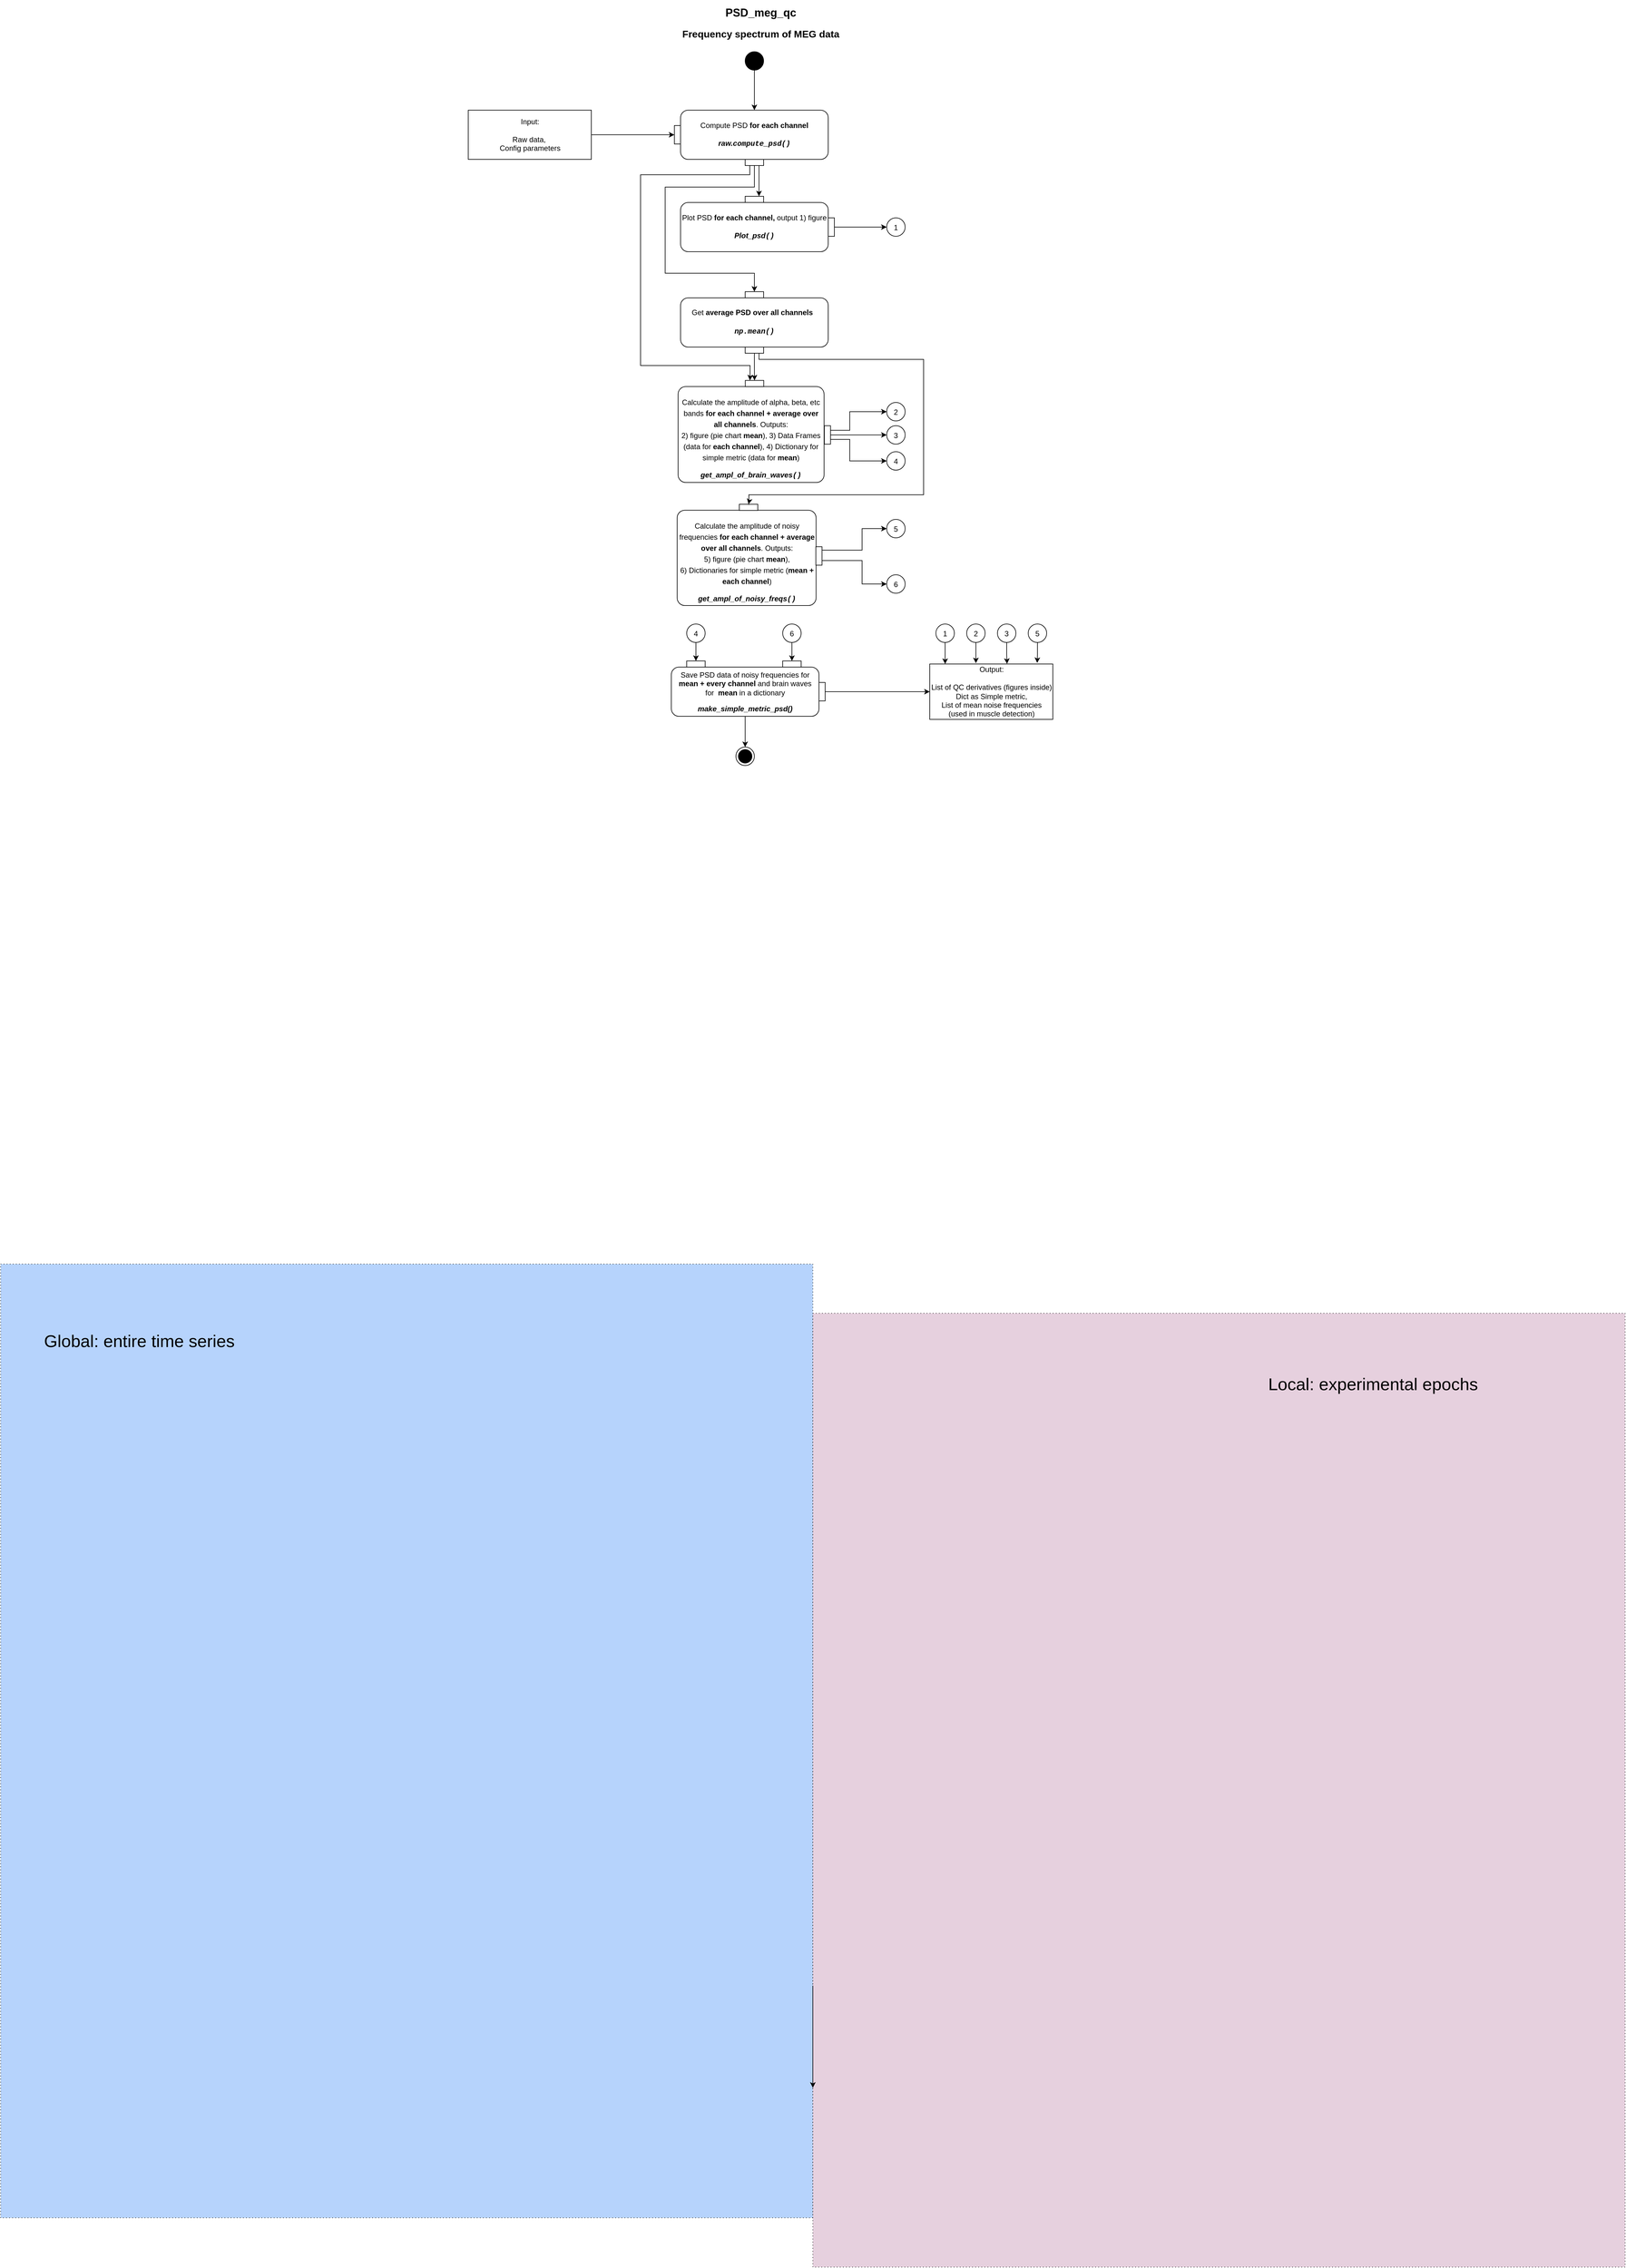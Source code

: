 <mxfile version="20.8.16" type="device"><diagram name="Page-1" id="929967ad-93f9-6ef4-fab6-5d389245f69c"><mxGraphModel dx="2807" dy="1996" grid="1" gridSize="10" guides="1" tooltips="1" connect="1" arrows="1" fold="1" page="0" pageScale="1.5" pageWidth="1169" pageHeight="826" background="none" math="0" shadow="0"><root><mxCell id="0" style=";html=1;"/><mxCell id="1" style=";html=1;" parent="0"/><mxCell id="1672d66443f91eb5-23" value="&lt;font style=&quot;&quot;&gt;&lt;span style=&quot;font-size: 18px;&quot;&gt;PSD_meg_qc&lt;/span&gt;&lt;br&gt;&lt;font style=&quot;font-size: 16px;&quot;&gt;Frequency spectrum of MEG data&lt;/font&gt;&lt;/font&gt;" style="text;strokeColor=none;fillColor=none;html=1;fontSize=28;fontStyle=1;verticalAlign=middle;align=center;fontFamily=Helvetica;" parent="1" vertex="1"><mxGeometry x="210" y="-30" width="1010" height="60" as="geometry"/></mxCell><mxCell id="5kX12h6zAJPrbqQiqlTQ-20" value="" style="rounded=0;whiteSpace=wrap;html=1;dashed=1;dashPattern=1 4;fontSize=18;fillColor=#B6D3FC;movable=1;resizable=1;rotatable=1;deletable=1;editable=1;connectable=1;" parent="1" vertex="1"><mxGeometry x="-520" y="2020" width="1320.0" height="1550.0" as="geometry"/></mxCell><mxCell id="5kX12h6zAJPrbqQiqlTQ-22" value="" style="rounded=0;whiteSpace=wrap;html=1;dashed=1;dashPattern=1 4;fontSize=18;fillColor=#E6D0DE;movable=1;resizable=1;rotatable=1;deletable=1;editable=1;connectable=1;" parent="1" vertex="1"><mxGeometry x="800" y="2100" width="1320" height="1550" as="geometry"/></mxCell><mxCell id="5kX12h6zAJPrbqQiqlTQ-24" value="Global: entire time series" style="text;html=1;align=center;verticalAlign=middle;resizable=0;points=[];autosize=1;strokeColor=none;fillColor=none;fontSize=28;fontFamily=Helvetica;" parent="1" vertex="1"><mxGeometry x="-460" y="2120" width="330" height="50" as="geometry"/></mxCell><mxCell id="5kX12h6zAJPrbqQiqlTQ-25" value="Local: experimental epochs" style="text;html=1;align=center;verticalAlign=middle;resizable=0;points=[];autosize=1;strokeColor=none;fillColor=none;fontSize=28;fontFamily=Helvetica;" parent="1" vertex="1"><mxGeometry x="1530" y="2190" width="360" height="50" as="geometry"/></mxCell><mxCell id="_AQNHTN7oGHshsWPynQ7-29" value="" style="endArrow=classic;html=1;rounded=0;fontSize=18;fontFamily=Helvetica;entryX=0;entryY=0.812;entryDx=0;entryDy=0;entryPerimeter=0;exitX=0;exitY=0.705;exitDx=0;exitDy=0;exitPerimeter=0;" parent="1" source="5kX12h6zAJPrbqQiqlTQ-22" target="5kX12h6zAJPrbqQiqlTQ-22" edge="1"><mxGeometry width="50" height="50" relative="1" as="geometry"><mxPoint x="820" y="1012" as="sourcePoint"/><mxPoint x="830" y="1182" as="targetPoint"/><Array as="points"/></mxGeometry></mxCell><mxCell id="Bhu07w7uQ9w6N7AYjYX2-7" value="" style="edgeStyle=orthogonalEdgeStyle;rounded=0;orthogonalLoop=1;jettySize=auto;html=1;entryX=0.5;entryY=0;entryDx=0;entryDy=0;" edge="1" parent="1" source="Bhu07w7uQ9w6N7AYjYX2-1" target="Bhu07w7uQ9w6N7AYjYX2-9"><mxGeometry relative="1" as="geometry"><mxPoint x="700" y="140" as="targetPoint"/></mxGeometry></mxCell><mxCell id="Bhu07w7uQ9w6N7AYjYX2-1" value="" style="ellipse;fillColor=strokeColor;" vertex="1" parent="1"><mxGeometry x="690" y="50" width="30" height="30" as="geometry"/></mxCell><mxCell id="Bhu07w7uQ9w6N7AYjYX2-18" style="edgeStyle=orthogonalEdgeStyle;rounded=0;orthogonalLoop=1;jettySize=auto;html=1;fontColor=#000000;entryX=0;entryY=0.5;entryDx=0;entryDy=0;" edge="1" parent="1" source="Bhu07w7uQ9w6N7AYjYX2-2" target="Bhu07w7uQ9w6N7AYjYX2-10"><mxGeometry relative="1" as="geometry"><mxPoint x="570" y="190" as="targetPoint"/></mxGeometry></mxCell><mxCell id="Bhu07w7uQ9w6N7AYjYX2-2" value="Input:&lt;br&gt;&lt;br&gt;Raw data,&amp;nbsp;&lt;br&gt;Config parameters&lt;br&gt;" style="html=1;" vertex="1" parent="1"><mxGeometry x="240" y="145" width="200" height="80" as="geometry"/></mxCell><mxCell id="Bhu07w7uQ9w6N7AYjYX2-8" value="" style="group;flipV=1;" vertex="1" connectable="0" parent="1"><mxGeometry x="575" y="145" width="250" height="90" as="geometry"/></mxCell><mxCell id="Bhu07w7uQ9w6N7AYjYX2-9" value="Compute PSD&amp;nbsp;&lt;b style=&quot;border-color: var(--border-color);&quot;&gt;for each channel&lt;/b&gt;&lt;br&gt;&lt;br&gt;&lt;i&gt;&lt;b&gt;raw.&lt;span style=&quot;border-color: var(--border-color); font-family: Menlo, Monaco, &amp;quot;Courier New&amp;quot;, monospace;&quot;&gt;compute_psd()&lt;/span&gt;&lt;/b&gt;&lt;/i&gt;" style="html=1;align=center;verticalAlign=middle;rounded=1;absoluteArcSize=1;arcSize=25;dashed=0;fontFamily=Helvetica;fontSize=12;whiteSpace=wrap;container=0;noLabel=0;imageAlign=center;" vertex="1" parent="Bhu07w7uQ9w6N7AYjYX2-8"><mxGeometry x="10" width="240" height="80" as="geometry"/></mxCell><mxCell id="Bhu07w7uQ9w6N7AYjYX2-10" value="pinIn 2" style="fontStyle=0;labelPosition=left;verticalLabelPosition=middle;align=right;verticalAlign=middle;spacingLeft=2;fontFamily=Helvetica;fontSize=12;flipH=0;resizable=0;container=0;noLabel=1;" vertex="1" parent="Bhu07w7uQ9w6N7AYjYX2-8"><mxGeometry y="25" width="10" height="30" as="geometry"/></mxCell><mxCell id="Bhu07w7uQ9w6N7AYjYX2-11" value="pinIn 1" style="fontStyle=0;labelPosition=center;verticalLabelPosition=top;align=center;verticalAlign=bottom;spacingLeft=2;fontFamily=Helvetica;fontSize=12;resizable=0;container=0;noLabel=1;" vertex="1" parent="Bhu07w7uQ9w6N7AYjYX2-8"><mxGeometry x="115" y="80" width="30" height="10" as="geometry"/></mxCell><mxCell id="Bhu07w7uQ9w6N7AYjYX2-12" value="" style="group;flipV=0;flipH=1;" vertex="1" connectable="0" parent="1"><mxGeometry x="585" y="285" width="250" height="90" as="geometry"/></mxCell><mxCell id="Bhu07w7uQ9w6N7AYjYX2-13" value="Plot PSD &lt;b&gt;for each channel,&amp;nbsp;&lt;/b&gt;output 1) figure&lt;br&gt;&lt;br&gt;&lt;i&gt;&lt;b&gt;&lt;span style=&quot;border-color: var(--border-color);&quot;&gt;Plot_psd&lt;/span&gt;&lt;span style=&quot;border-color: var(--border-color); font-family: Menlo, Monaco, &amp;quot;Courier New&amp;quot;, monospace;&quot;&gt;()&lt;/span&gt;&lt;/b&gt;&lt;/i&gt;" style="html=1;align=center;verticalAlign=middle;rounded=1;absoluteArcSize=1;arcSize=25;dashed=0;fontFamily=Helvetica;fontSize=12;whiteSpace=wrap;container=0;noLabel=0;imageAlign=center;" vertex="1" parent="Bhu07w7uQ9w6N7AYjYX2-12"><mxGeometry y="10" width="240" height="80" as="geometry"/></mxCell><mxCell id="Bhu07w7uQ9w6N7AYjYX2-14" value="pinIn 2" style="fontStyle=0;labelPosition=left;verticalLabelPosition=middle;align=right;verticalAlign=middle;spacingLeft=2;fontFamily=Helvetica;fontSize=12;flipH=0;resizable=0;container=0;noLabel=1;" vertex="1" parent="Bhu07w7uQ9w6N7AYjYX2-12"><mxGeometry x="240" y="35" width="10" height="30" as="geometry"/></mxCell><mxCell id="Bhu07w7uQ9w6N7AYjYX2-15" value="pinIn 1" style="fontStyle=0;labelPosition=center;verticalLabelPosition=top;align=center;verticalAlign=bottom;spacingLeft=2;fontFamily=Helvetica;fontSize=12;resizable=0;container=0;noLabel=1;" vertex="1" parent="Bhu07w7uQ9w6N7AYjYX2-12"><mxGeometry x="105" width="30" height="10" as="geometry"/></mxCell><mxCell id="Bhu07w7uQ9w6N7AYjYX2-16" value="1" style="ellipse;fontColor=#000000;" vertex="1" parent="1"><mxGeometry x="920" y="320" width="30" height="30" as="geometry"/></mxCell><mxCell id="Bhu07w7uQ9w6N7AYjYX2-17" value="" style="edgeStyle=orthogonalEdgeStyle;rounded=0;orthogonalLoop=1;jettySize=auto;html=1;fontColor=#000000;" edge="1" parent="1" source="Bhu07w7uQ9w6N7AYjYX2-14" target="Bhu07w7uQ9w6N7AYjYX2-16"><mxGeometry relative="1" as="geometry"/></mxCell><mxCell id="Bhu07w7uQ9w6N7AYjYX2-19" value="" style="edgeStyle=orthogonalEdgeStyle;rounded=0;orthogonalLoop=1;jettySize=auto;html=1;fontColor=#000000;exitX=0.75;exitY=1;exitDx=0;exitDy=0;entryX=0.75;entryY=0;entryDx=0;entryDy=0;" edge="1" parent="1" source="Bhu07w7uQ9w6N7AYjYX2-11" target="Bhu07w7uQ9w6N7AYjYX2-15"><mxGeometry relative="1" as="geometry"><mxPoint x="720" y="240" as="sourcePoint"/></mxGeometry></mxCell><mxCell id="Bhu07w7uQ9w6N7AYjYX2-20" value="" style="group;fontColor=#000000;" vertex="1" connectable="0" parent="1"><mxGeometry x="585" y="440" width="250" height="100" as="geometry"/></mxCell><mxCell id="Bhu07w7uQ9w6N7AYjYX2-21" value="Get &lt;b&gt;average PSD over all channels&lt;/b&gt;&amp;nbsp;&amp;nbsp;&lt;br&gt;&lt;br&gt;&lt;div style=&quot;font-family: Menlo, Monaco, &amp;quot;Courier New&amp;quot;, monospace; line-height: 18px;&quot;&gt;&lt;i&gt;&lt;b&gt;np.mean()&lt;/b&gt;&lt;/i&gt;&lt;/div&gt;" style="html=1;align=center;verticalAlign=middle;rounded=1;absoluteArcSize=1;arcSize=25;dashed=0;fontFamily=Helvetica;fontSize=12;whiteSpace=wrap;container=0;noLabel=0;imageAlign=center;fontColor=#000000;" vertex="1" parent="Bhu07w7uQ9w6N7AYjYX2-20"><mxGeometry y="10" width="240" height="80" as="geometry"/></mxCell><mxCell id="Bhu07w7uQ9w6N7AYjYX2-22" value="pinOut 2" style="fontStyle=0;labelPosition=center;verticalLabelPosition=bottom;align=center;verticalAlign=top;spacingLeft=2;fontFamily=Helvetica;fontSize=12;resizable=0;container=0;noLabel=1;fontColor=#000000;" vertex="1" parent="Bhu07w7uQ9w6N7AYjYX2-20"><mxGeometry x="105" y="90" width="30" height="10" as="geometry"/></mxCell><mxCell id="Bhu07w7uQ9w6N7AYjYX2-24" value="pinIn 1" style="fontStyle=0;labelPosition=center;verticalLabelPosition=top;align=center;verticalAlign=bottom;spacingLeft=2;fontFamily=Helvetica;fontSize=12;resizable=0;container=0;noLabel=1;fontColor=#000000;" vertex="1" parent="Bhu07w7uQ9w6N7AYjYX2-20"><mxGeometry x="105" width="30" height="10" as="geometry"/></mxCell><mxCell id="Bhu07w7uQ9w6N7AYjYX2-25" style="edgeStyle=orthogonalEdgeStyle;rounded=0;orthogonalLoop=1;jettySize=auto;html=1;exitX=0.5;exitY=1;exitDx=0;exitDy=0;entryX=0.5;entryY=0;entryDx=0;entryDy=0;fontColor=#000000;" edge="1" parent="1" source="Bhu07w7uQ9w6N7AYjYX2-11" target="Bhu07w7uQ9w6N7AYjYX2-24"><mxGeometry relative="1" as="geometry"><Array as="points"><mxPoint x="705" y="270"/><mxPoint x="560" y="270"/><mxPoint x="560" y="410"/><mxPoint x="705" y="410"/></Array></mxGeometry></mxCell><mxCell id="Bhu07w7uQ9w6N7AYjYX2-26" value="" style="group;flipV=0;flipH=1;" vertex="1" connectable="0" parent="1"><mxGeometry x="581" y="580" width="260" height="170" as="geometry"/></mxCell><mxCell id="Bhu07w7uQ9w6N7AYjYX2-27" value="&lt;p style=&quot;line-height: 18px;&quot;&gt;Calculate the amplitude of alpha, beta, etc bands &lt;b&gt;for each channel + average over all channels&lt;/b&gt;. Outputs:&lt;br&gt;2) figure (pie chart &lt;b&gt;mean&lt;/b&gt;), 3) Data Frames (data for &lt;b&gt;each channel&lt;/b&gt;), 4) Dictionary for simple metric (data for &lt;b&gt;mean&lt;/b&gt;)&lt;/p&gt;&lt;i&gt;&lt;b&gt;get_ampl_of_brain_waves&lt;span style=&quot;border-color: var(--border-color); font-family: Menlo, Monaco, &amp;quot;Courier New&amp;quot;, monospace;&quot;&gt;()&lt;/span&gt;&lt;/b&gt;&lt;/i&gt;" style="html=1;align=center;verticalAlign=middle;rounded=1;absoluteArcSize=1;arcSize=25;dashed=0;fontFamily=Helvetica;fontSize=12;whiteSpace=wrap;container=0;noLabel=0;imageAlign=center;" vertex="1" parent="Bhu07w7uQ9w6N7AYjYX2-26"><mxGeometry y="14.163" width="237.262" height="155.837" as="geometry"/></mxCell><mxCell id="Bhu07w7uQ9w6N7AYjYX2-28" value="pinIn 2" style="fontStyle=0;labelPosition=left;verticalLabelPosition=middle;align=right;verticalAlign=middle;spacingLeft=2;fontFamily=Helvetica;fontSize=12;flipH=0;resizable=0;container=0;noLabel=1;" vertex="1" parent="Bhu07w7uQ9w6N7AYjYX2-26"><mxGeometry x="237.737" y="77.771" width="10" height="30" as="geometry"/></mxCell><mxCell id="Bhu07w7uQ9w6N7AYjYX2-29" value="pinIn 1" style="fontStyle=0;labelPosition=center;verticalLabelPosition=top;align=center;verticalAlign=bottom;spacingLeft=2;fontFamily=Helvetica;fontSize=12;resizable=0;container=0;noLabel=1;" vertex="1" parent="Bhu07w7uQ9w6N7AYjYX2-26"><mxGeometry x="109.2" y="4.188" width="30" height="10" as="geometry"/></mxCell><mxCell id="Bhu07w7uQ9w6N7AYjYX2-30" style="edgeStyle=orthogonalEdgeStyle;rounded=0;orthogonalLoop=1;jettySize=auto;html=1;exitX=0.25;exitY=1;exitDx=0;exitDy=0;fontColor=#000000;entryX=0.25;entryY=0;entryDx=0;entryDy=0;" edge="1" parent="1" source="Bhu07w7uQ9w6N7AYjYX2-11" target="Bhu07w7uQ9w6N7AYjYX2-29"><mxGeometry relative="1" as="geometry"><mxPoint x="680" y="580" as="targetPoint"/><Array as="points"><mxPoint x="698" y="250"/><mxPoint x="520" y="250"/><mxPoint x="520" y="560"/><mxPoint x="698" y="560"/><mxPoint x="698" y="580"/></Array></mxGeometry></mxCell><mxCell id="Bhu07w7uQ9w6N7AYjYX2-33" style="edgeStyle=orthogonalEdgeStyle;rounded=0;orthogonalLoop=1;jettySize=auto;html=1;exitX=0.5;exitY=1;exitDx=0;exitDy=0;entryX=0.5;entryY=0;entryDx=0;entryDy=0;fontFamily=Helvetica;fontColor=#000000;" edge="1" parent="1" source="Bhu07w7uQ9w6N7AYjYX2-22" target="Bhu07w7uQ9w6N7AYjYX2-29"><mxGeometry relative="1" as="geometry"/></mxCell><mxCell id="Bhu07w7uQ9w6N7AYjYX2-34" value="2" style="ellipse;fontColor=#000000;" vertex="1" parent="1"><mxGeometry x="920" y="620" width="30" height="30" as="geometry"/></mxCell><mxCell id="Bhu07w7uQ9w6N7AYjYX2-35" value="3" style="ellipse;fontColor=#000000;" vertex="1" parent="1"><mxGeometry x="920" y="657.77" width="30" height="30" as="geometry"/></mxCell><mxCell id="Bhu07w7uQ9w6N7AYjYX2-36" value="4" style="ellipse;fontColor=#000000;" vertex="1" parent="1"><mxGeometry x="920" y="700" width="30" height="30" as="geometry"/></mxCell><mxCell id="Bhu07w7uQ9w6N7AYjYX2-37" value="" style="edgeStyle=orthogonalEdgeStyle;rounded=0;orthogonalLoop=1;jettySize=auto;html=1;fontFamily=Helvetica;fontColor=#000000;" edge="1" parent="1" source="Bhu07w7uQ9w6N7AYjYX2-28" target="Bhu07w7uQ9w6N7AYjYX2-36"><mxGeometry relative="1" as="geometry"><Array as="points"><mxPoint x="860" y="680"/><mxPoint x="860" y="715"/></Array></mxGeometry></mxCell><mxCell id="Bhu07w7uQ9w6N7AYjYX2-39" style="edgeStyle=orthogonalEdgeStyle;rounded=0;orthogonalLoop=1;jettySize=auto;html=1;entryX=0;entryY=0.5;entryDx=0;entryDy=0;fontFamily=Helvetica;fontColor=#000000;" edge="1" parent="1" source="Bhu07w7uQ9w6N7AYjYX2-28" target="Bhu07w7uQ9w6N7AYjYX2-35"><mxGeometry relative="1" as="geometry"/></mxCell><mxCell id="Bhu07w7uQ9w6N7AYjYX2-40" style="edgeStyle=orthogonalEdgeStyle;rounded=0;orthogonalLoop=1;jettySize=auto;html=1;exitX=1;exitY=0.25;exitDx=0;exitDy=0;entryX=0;entryY=0.5;entryDx=0;entryDy=0;fontFamily=Helvetica;fontColor=#000000;" edge="1" parent="1" source="Bhu07w7uQ9w6N7AYjYX2-28" target="Bhu07w7uQ9w6N7AYjYX2-34"><mxGeometry relative="1" as="geometry"><Array as="points"><mxPoint x="860" y="665"/><mxPoint x="860" y="635"/></Array></mxGeometry></mxCell><mxCell id="Bhu07w7uQ9w6N7AYjYX2-41" value="" style="group;flipV=0;flipH=1;" vertex="1" connectable="0" parent="1"><mxGeometry x="579.5" y="780" width="240.5" height="170" as="geometry"/></mxCell><mxCell id="Bhu07w7uQ9w6N7AYjYX2-42" value="&lt;p style=&quot;line-height: 18px;&quot;&gt;Calculate the amplitude of noisy frequencies&amp;nbsp;&lt;b style=&quot;border-color: var(--border-color);&quot;&gt;for each channel + average over all channels&lt;/b&gt;. Outputs:&lt;br&gt;5) figure (pie chart &lt;b&gt;mean&lt;/b&gt;), &lt;br&gt;6) Dictionaries for simple metric (&lt;b&gt;mean + each channel&lt;/b&gt;)&lt;br&gt;&lt;/p&gt;&lt;b&gt;&lt;i&gt;get_ampl_of_noisy_freqs&lt;/i&gt;&lt;/b&gt;&lt;i&gt;&lt;b&gt;&lt;span style=&quot;border-color: var(--border-color); font-family: Menlo, Monaco, &amp;quot;Courier New&amp;quot;, monospace;&quot;&gt;()&lt;/span&gt;&lt;/b&gt;&lt;/i&gt;" style="html=1;align=center;verticalAlign=middle;rounded=1;absoluteArcSize=1;arcSize=25;dashed=0;fontFamily=Helvetica;fontSize=12;whiteSpace=wrap;container=0;noLabel=0;imageAlign=center;" vertex="1" parent="Bhu07w7uQ9w6N7AYjYX2-41"><mxGeometry y="15.107" width="225.776" height="154.893" as="geometry"/></mxCell><mxCell id="Bhu07w7uQ9w6N7AYjYX2-43" value="pinIn 2" style="fontStyle=0;labelPosition=left;verticalLabelPosition=middle;align=right;verticalAlign=middle;spacingLeft=2;fontFamily=Helvetica;fontSize=12;flipH=0;resizable=0;container=0;noLabel=1;" vertex="1" parent="Bhu07w7uQ9w6N7AYjYX2-41"><mxGeometry x="225.393" y="74.422" width="10" height="30" as="geometry"/></mxCell><mxCell id="Bhu07w7uQ9w6N7AYjYX2-44" value="pinIn 1" style="fontStyle=0;labelPosition=center;verticalLabelPosition=top;align=center;verticalAlign=bottom;spacingLeft=2;fontFamily=Helvetica;fontSize=12;resizable=0;container=0;noLabel=1;" vertex="1" parent="Bhu07w7uQ9w6N7AYjYX2-41"><mxGeometry x="101.01" y="5.4" width="30" height="10" as="geometry"/></mxCell><mxCell id="Bhu07w7uQ9w6N7AYjYX2-45" style="edgeStyle=orthogonalEdgeStyle;rounded=0;orthogonalLoop=1;jettySize=auto;html=1;exitX=0.75;exitY=1;exitDx=0;exitDy=0;entryX=0.5;entryY=0;entryDx=0;entryDy=0;fontFamily=Helvetica;fontColor=#000000;" edge="1" parent="1" source="Bhu07w7uQ9w6N7AYjYX2-22" target="Bhu07w7uQ9w6N7AYjYX2-44"><mxGeometry relative="1" as="geometry"><Array as="points"><mxPoint x="713" y="550"/><mxPoint x="980" y="550"/><mxPoint x="980" y="770"/><mxPoint x="696" y="770"/><mxPoint x="696" y="783"/></Array></mxGeometry></mxCell><mxCell id="Bhu07w7uQ9w6N7AYjYX2-46" value="5" style="ellipse;fontColor=#000000;" vertex="1" parent="1"><mxGeometry x="920" y="810" width="30" height="30" as="geometry"/></mxCell><mxCell id="Bhu07w7uQ9w6N7AYjYX2-47" value="6" style="ellipse;fontColor=#000000;" vertex="1" parent="1"><mxGeometry x="920" y="900" width="30" height="30" as="geometry"/></mxCell><mxCell id="Bhu07w7uQ9w6N7AYjYX2-48" style="edgeStyle=orthogonalEdgeStyle;rounded=0;orthogonalLoop=1;jettySize=auto;html=1;entryX=0;entryY=0.5;entryDx=0;entryDy=0;fontFamily=Helvetica;fontColor=#000000;" edge="1" parent="1" source="Bhu07w7uQ9w6N7AYjYX2-43" target="Bhu07w7uQ9w6N7AYjYX2-46"><mxGeometry relative="1" as="geometry"><Array as="points"><mxPoint x="880" y="860"/><mxPoint x="880" y="825"/></Array></mxGeometry></mxCell><mxCell id="Bhu07w7uQ9w6N7AYjYX2-51" style="edgeStyle=orthogonalEdgeStyle;rounded=0;orthogonalLoop=1;jettySize=auto;html=1;exitX=1;exitY=0.75;exitDx=0;exitDy=0;entryX=0;entryY=0.5;entryDx=0;entryDy=0;fontFamily=Helvetica;fontColor=#000000;" edge="1" parent="1" source="Bhu07w7uQ9w6N7AYjYX2-43" target="Bhu07w7uQ9w6N7AYjYX2-47"><mxGeometry relative="1" as="geometry"><Array as="points"><mxPoint x="880" y="877"/><mxPoint x="880" y="915"/></Array></mxGeometry></mxCell><mxCell id="Bhu07w7uQ9w6N7AYjYX2-52" value="" style="group" vertex="1" connectable="0" parent="1"><mxGeometry x="560" y="1040.0" width="260" height="100" as="geometry"/></mxCell><mxCell id="Bhu07w7uQ9w6N7AYjYX2-53" value="&lt;p style=&quot;border-color: var(--border-color);&quot;&gt;&lt;font style=&quot;border-color: var(--border-color);&quot;&gt;Save PSD data of noisy frequencies for &lt;b&gt;mean + every channel&lt;/b&gt; and brain waves for&amp;nbsp;&amp;nbsp;&lt;b style=&quot;border-color: var(--border-color);&quot;&gt;mean&lt;/b&gt;&lt;/font&gt;&amp;nbsp;in a dictionary&lt;br style=&quot;border-color: var(--border-color);&quot;&gt;&lt;/p&gt;&lt;p style=&quot;border-color: var(--border-color);&quot;&gt;&lt;b style=&quot;border-color: var(--border-color);&quot;&gt;&lt;i style=&quot;border-color: var(--border-color);&quot;&gt;make_simple_metric_psd()&lt;/i&gt;&lt;/b&gt;&lt;/p&gt;" style="html=1;align=center;verticalAlign=middle;rounded=1;absoluteArcSize=1;arcSize=25;dashed=0;fontFamily=Helvetica;fontSize=12;whiteSpace=wrap;container=0;noLabel=0;imageAlign=center;" vertex="1" parent="Bhu07w7uQ9w6N7AYjYX2-52"><mxGeometry x="10" y="10" width="240" height="80" as="geometry"/></mxCell><mxCell id="Bhu07w7uQ9w6N7AYjYX2-54" value="pinOut 1" style="fontStyle=0;labelPosition=right;verticalLabelPosition=middle;align=left;verticalAlign=middle;spacingLeft=2;fontFamily=Helvetica;fontSize=12;resizable=0;container=0;noLabel=1;" vertex="1" parent="Bhu07w7uQ9w6N7AYjYX2-52"><mxGeometry x="250" y="35" width="10" height="30" as="geometry"/></mxCell><mxCell id="Bhu07w7uQ9w6N7AYjYX2-55" value="pinIn 1" style="fontStyle=0;labelPosition=center;verticalLabelPosition=top;align=center;verticalAlign=bottom;spacingLeft=2;fontFamily=Helvetica;fontSize=12;resizable=0;container=0;noLabel=1;" vertex="1" parent="Bhu07w7uQ9w6N7AYjYX2-52"><mxGeometry x="35" width="30" height="10" as="geometry"/></mxCell><mxCell id="Bhu07w7uQ9w6N7AYjYX2-56" value="pinIn 1" style="fontStyle=0;labelPosition=center;verticalLabelPosition=top;align=center;verticalAlign=bottom;spacingLeft=2;fontFamily=Helvetica;fontSize=12;resizable=0;container=0;noLabel=1;" vertex="1" parent="Bhu07w7uQ9w6N7AYjYX2-52"><mxGeometry x="191" width="30" height="10" as="geometry"/></mxCell><mxCell id="Bhu07w7uQ9w6N7AYjYX2-60" style="edgeStyle=orthogonalEdgeStyle;rounded=0;orthogonalLoop=1;jettySize=auto;html=1;entryX=0.5;entryY=0;entryDx=0;entryDy=0;fontFamily=Helvetica;fontColor=#000000;" edge="1" parent="1" source="Bhu07w7uQ9w6N7AYjYX2-57" target="Bhu07w7uQ9w6N7AYjYX2-55"><mxGeometry relative="1" as="geometry"/></mxCell><mxCell id="Bhu07w7uQ9w6N7AYjYX2-57" value="4" style="ellipse;fontFamily=Helvetica;fontColor=#000000;" vertex="1" parent="1"><mxGeometry x="595" y="980" width="30" height="30" as="geometry"/></mxCell><mxCell id="Bhu07w7uQ9w6N7AYjYX2-61" style="edgeStyle=orthogonalEdgeStyle;rounded=0;orthogonalLoop=1;jettySize=auto;html=1;entryX=0.5;entryY=0;entryDx=0;entryDy=0;fontFamily=Helvetica;fontColor=#000000;" edge="1" parent="1" source="Bhu07w7uQ9w6N7AYjYX2-58" target="Bhu07w7uQ9w6N7AYjYX2-56"><mxGeometry relative="1" as="geometry"/></mxCell><mxCell id="Bhu07w7uQ9w6N7AYjYX2-58" value="6" style="ellipse;fontFamily=Helvetica;fontColor=#000000;" vertex="1" parent="1"><mxGeometry x="751" y="980" width="30" height="30" as="geometry"/></mxCell><mxCell id="Bhu07w7uQ9w6N7AYjYX2-62" value="Output:&lt;br&gt;&lt;br&gt;List of QC derivatives (figures inside)&lt;br&gt;Dict as Simple metric,&lt;br&gt;List of mean noise frequencies &lt;br&gt;(used in muscle detection)" style="html=1;dashed=0;fontFamily=Helvetica;fontSize=12;fontColor=rgb(0, 0, 0);align=center;strokeColor=rgb(0, 0, 0);fillColor=rgb(255, 255, 255);" vertex="1" parent="1"><mxGeometry x="990" y="1045" width="200" height="90" as="geometry"/></mxCell><mxCell id="Bhu07w7uQ9w6N7AYjYX2-63" style="edgeStyle=orthogonalEdgeStyle;rounded=0;orthogonalLoop=1;jettySize=auto;html=1;fontFamily=Helvetica;fontColor=#000000;entryX=0;entryY=0.5;entryDx=0;entryDy=0;" edge="1" parent="1" source="Bhu07w7uQ9w6N7AYjYX2-54" target="Bhu07w7uQ9w6N7AYjYX2-62"><mxGeometry relative="1" as="geometry"><mxPoint x="930" y="1090" as="targetPoint"/></mxGeometry></mxCell><mxCell id="Bhu07w7uQ9w6N7AYjYX2-69" style="edgeStyle=orthogonalEdgeStyle;rounded=0;orthogonalLoop=1;jettySize=auto;html=1;entryX=0.125;entryY=0;entryDx=0;entryDy=0;entryPerimeter=0;fontFamily=Helvetica;fontColor=#000000;" edge="1" parent="1" source="Bhu07w7uQ9w6N7AYjYX2-64" target="Bhu07w7uQ9w6N7AYjYX2-62"><mxGeometry relative="1" as="geometry"/></mxCell><mxCell id="Bhu07w7uQ9w6N7AYjYX2-64" value="1" style="ellipse;fontColor=#000000;" vertex="1" parent="1"><mxGeometry x="1000" y="980" width="30" height="30" as="geometry"/></mxCell><mxCell id="Bhu07w7uQ9w6N7AYjYX2-70" style="edgeStyle=orthogonalEdgeStyle;rounded=0;orthogonalLoop=1;jettySize=auto;html=1;entryX=0.375;entryY=-0.014;entryDx=0;entryDy=0;entryPerimeter=0;fontFamily=Helvetica;fontColor=#000000;" edge="1" parent="1" source="Bhu07w7uQ9w6N7AYjYX2-65" target="Bhu07w7uQ9w6N7AYjYX2-62"><mxGeometry relative="1" as="geometry"/></mxCell><mxCell id="Bhu07w7uQ9w6N7AYjYX2-65" value="2" style="ellipse;fontColor=#000000;" vertex="1" parent="1"><mxGeometry x="1050" y="980" width="30" height="30" as="geometry"/></mxCell><mxCell id="Bhu07w7uQ9w6N7AYjYX2-71" style="edgeStyle=orthogonalEdgeStyle;rounded=0;orthogonalLoop=1;jettySize=auto;html=1;entryX=0.628;entryY=-0.003;entryDx=0;entryDy=0;entryPerimeter=0;fontFamily=Helvetica;fontColor=#000000;" edge="1" parent="1" source="Bhu07w7uQ9w6N7AYjYX2-66" target="Bhu07w7uQ9w6N7AYjYX2-62"><mxGeometry relative="1" as="geometry"/></mxCell><mxCell id="Bhu07w7uQ9w6N7AYjYX2-66" value="3" style="ellipse;fontColor=#000000;" vertex="1" parent="1"><mxGeometry x="1100" y="980" width="30" height="30" as="geometry"/></mxCell><mxCell id="Bhu07w7uQ9w6N7AYjYX2-72" style="edgeStyle=orthogonalEdgeStyle;rounded=0;orthogonalLoop=1;jettySize=auto;html=1;entryX=0.873;entryY=-0.019;entryDx=0;entryDy=0;entryPerimeter=0;fontFamily=Helvetica;fontColor=#000000;" edge="1" parent="1" source="Bhu07w7uQ9w6N7AYjYX2-67" target="Bhu07w7uQ9w6N7AYjYX2-62"><mxGeometry relative="1" as="geometry"/></mxCell><mxCell id="Bhu07w7uQ9w6N7AYjYX2-67" value="5" style="ellipse;fontColor=#000000;" vertex="1" parent="1"><mxGeometry x="1150" y="980" width="30" height="30" as="geometry"/></mxCell><mxCell id="Bhu07w7uQ9w6N7AYjYX2-75" value="" style="ellipse;html=1;shape=endState;fillColor=strokeColor;fontFamily=Helvetica;fontColor=#000000;" vertex="1" parent="1"><mxGeometry x="675" y="1180" width="30" height="30" as="geometry"/></mxCell><mxCell id="Bhu07w7uQ9w6N7AYjYX2-79" value="" style="edgeStyle=orthogonalEdgeStyle;rounded=0;orthogonalLoop=1;jettySize=auto;html=1;fontFamily=Helvetica;fontColor=#000000;" edge="1" parent="1" source="Bhu07w7uQ9w6N7AYjYX2-53" target="Bhu07w7uQ9w6N7AYjYX2-75"><mxGeometry relative="1" as="geometry"/></mxCell></root></mxGraphModel></diagram></mxfile>